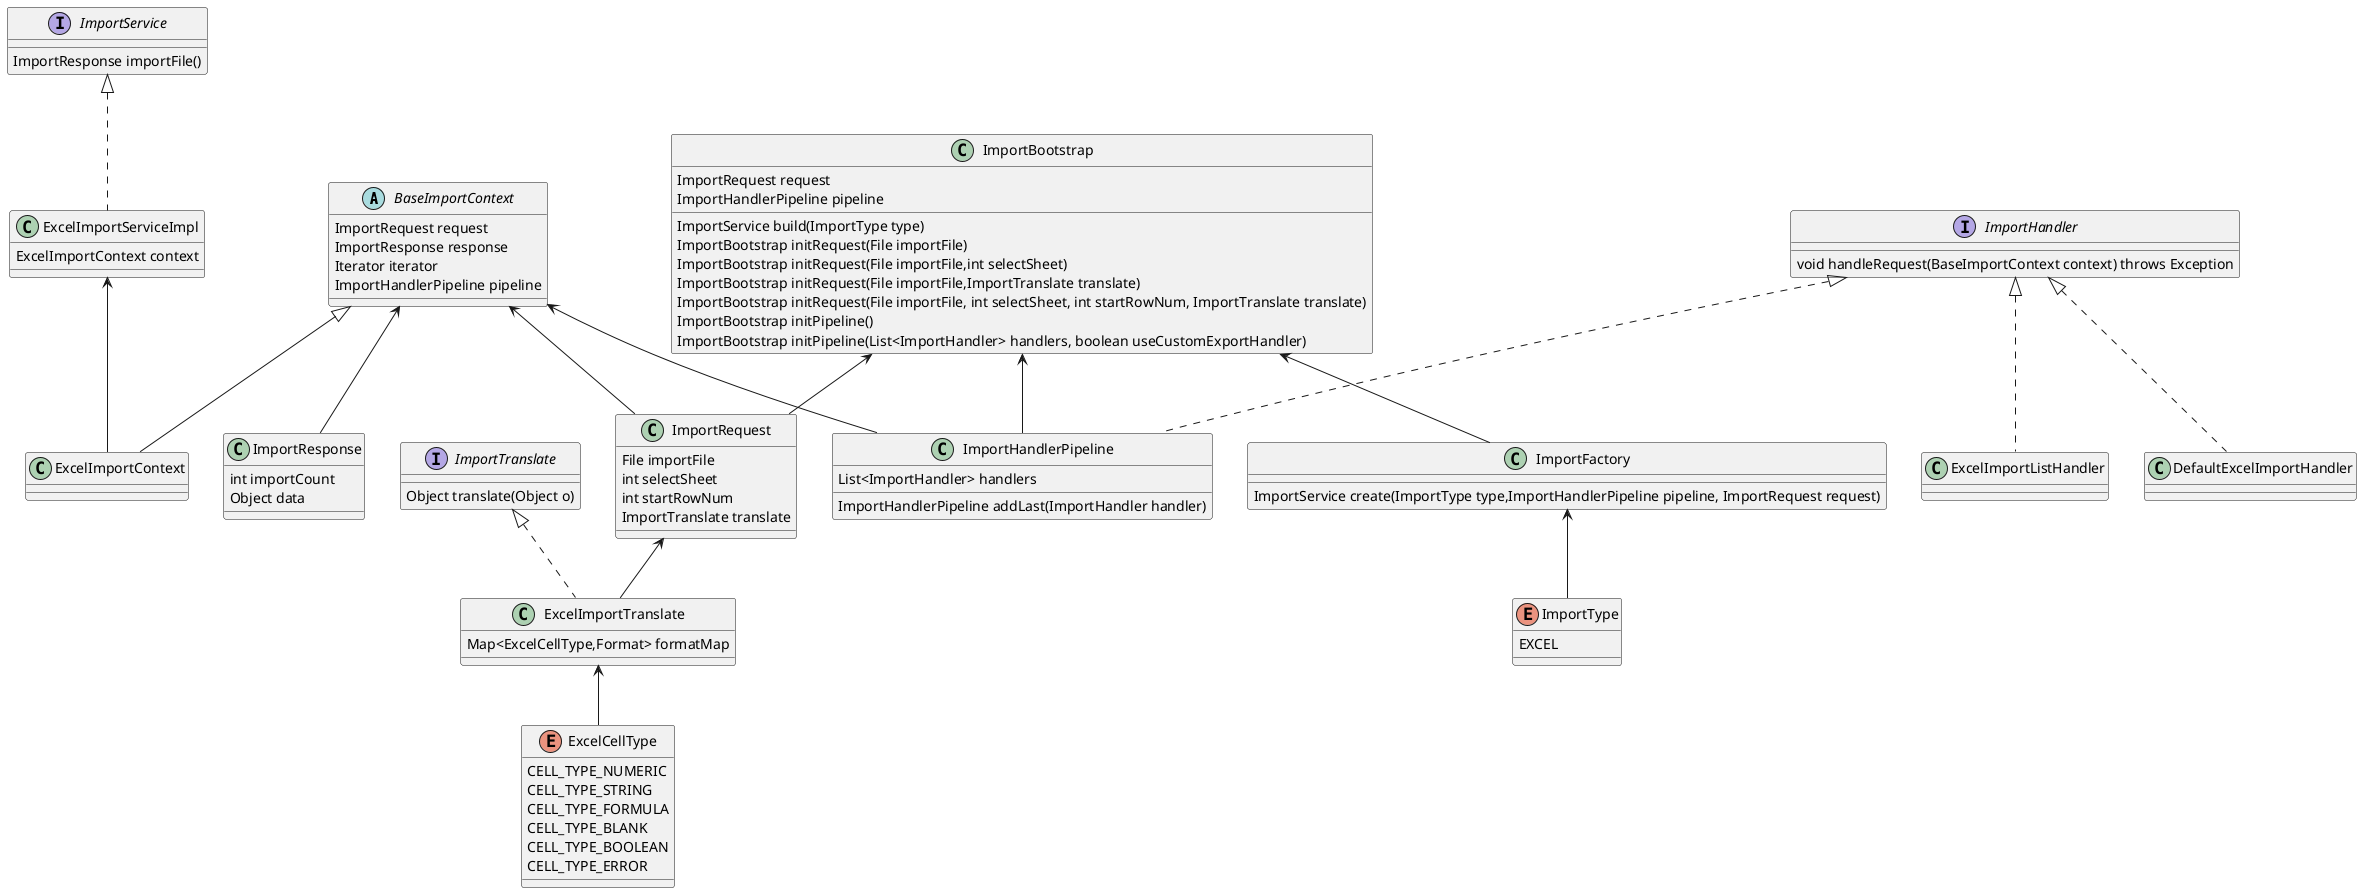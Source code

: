 @startuml
abstract class BaseImportContext {
    ImportRequest request
    ImportResponse response
    Iterator iterator
    ImportHandlerPipeline pipeline
}
class ExcelImportContext extends BaseImportContext {
}
interface ImportHandler {
    void handleRequest(BaseImportContext context) throws Exception
}
interface ImportService {
    ImportResponse importFile()
}
interface ImportTranslate {
    Object translate(Object o)
}
class ExcelImportTranslate implements ImportTranslate {
    Map<ExcelCellType,Format> formatMap
}
class ImportHandlerPipeline implements ImportHandler {
    List<ImportHandler> handlers
    ImportHandlerPipeline addLast(ImportHandler handler)
}
class ExcelImportListHandler implements ImportHandler {
}
class DefaultExcelImportHandler implements ImportHandler {
}
class ExcelImportServiceImpl implements ImportService {
    ExcelImportContext context
}
enum ExcelCellType {
    CELL_TYPE_NUMERIC
    CELL_TYPE_STRING
    CELL_TYPE_FORMULA
    CELL_TYPE_BLANK
    CELL_TYPE_BOOLEAN
    CELL_TYPE_ERROR
}
class ImportResponse {
    int importCount
    Object data
}
class ImportRequest {
    File importFile
    int selectSheet
    int startRowNum
    ImportTranslate translate
}
class ImportFactory {
    ImportService create(ImportType type,ImportHandlerPipeline pipeline, ImportRequest request)
}
enum ImportType {
    EXCEL
}
class ImportBootstrap {
    ImportRequest request
    ImportHandlerPipeline pipeline
    ImportService build(ImportType type)
    ImportBootstrap initRequest(File importFile)
    ImportBootstrap initRequest(File importFile,int selectSheet)
    ImportBootstrap initRequest(File importFile,ImportTranslate translate)
    ImportBootstrap initRequest(File importFile, int selectSheet, int startRowNum, ImportTranslate translate)
    ImportBootstrap initPipeline()
    ImportBootstrap initPipeline(List<ImportHandler> handlers, boolean useCustomExportHandler)
}
ExcelImportServiceImpl <-- ExcelImportContext
ExcelImportTranslate <-- ExcelCellType
BaseImportContext <-- ImportResponse
BaseImportContext <-- ImportRequest
BaseImportContext <-- ImportHandlerPipeline
ImportRequest <-- ExcelImportTranslate
ImportFactory <-- ImportType
ImportBootstrap <-- ImportFactory
ImportBootstrap <-- ImportRequest
ImportBootstrap <-- ImportHandlerPipeline
@enduml